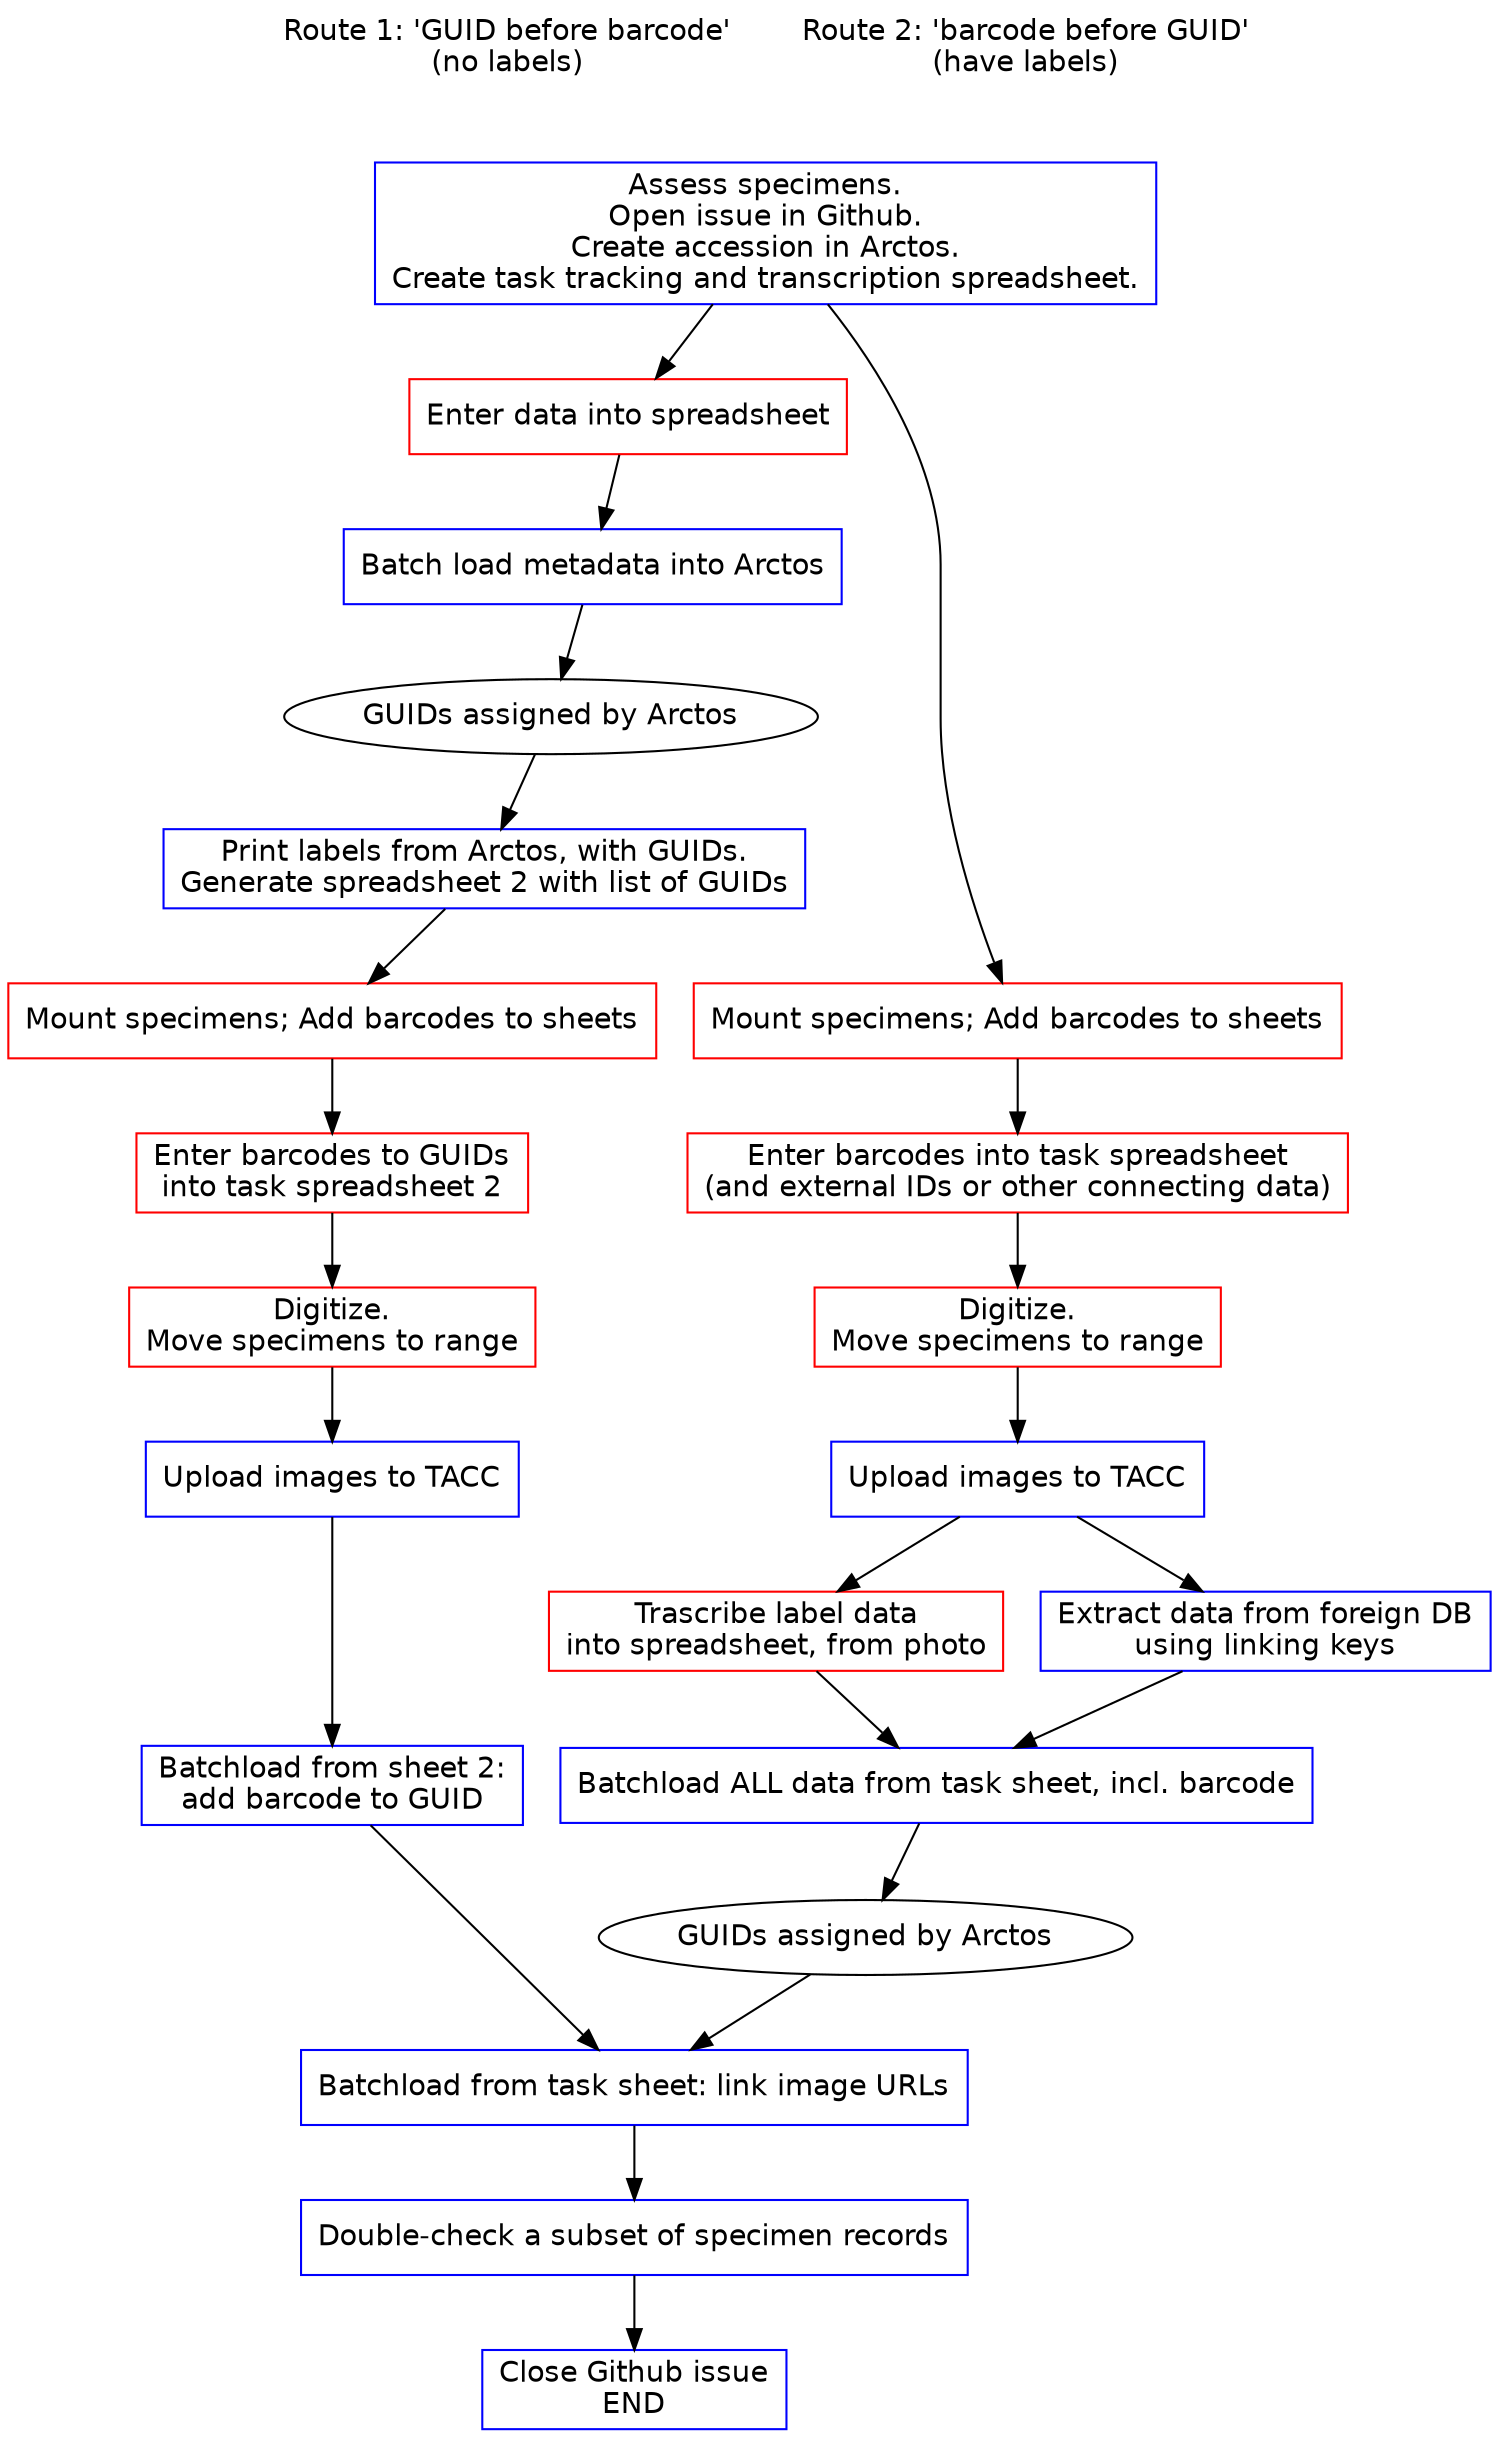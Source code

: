 digraph flow {
    node [fontname="Helvetica",shape=box];
    edge [fontname="Courier", len=1.5];
    overlap=false;
    //rankdir=BT;
    newrank=true;
    ranksep=0.5
    //
    // NODES
    //
    subgraph labels {
        rank=same
        r1 [label="Route 1: 'GUID before barcode'\n(no labels)",
            shape=plaintext]
        r2 [label="Route 2: 'barcode before GUID'\n(have labels)",
            shape=plaintext]
    }
    entry [label="Enter data into spreadsheet",
           color=red]
    entry2 [label="Batch load metadata into Arctos",
           color=blue]
    guid1 [label="GUIDs assigned by Arctos",shape=oval]
    print [label="Print labels from Arctos, with GUIDs.\nGenerate spreadsheet 2 with list of GUIDs",
           color=blue]
    guid2 [label="GUIDs assigned by Arctos",shape=oval]
    accn [label="Assess specimens.\nOpen issue in Github.\nCreate accession in Arctos.\nCreate task tracking and transcription spreadsheet.",color=blue]
    //
    subgraph upload {
        rank=same
        upload1 [label="Upload images to TACC",color=blue]
        upload2 [label="Upload images to TACC",color=blue]
    }
    //
    subgraph tl {
        rank=same
        trans [label="Trascribe label data\ninto spreadsheet, from photo",
               color=red] 
        link  [label="Extract data from foreign DB\nusing linking keys",
               color=blue]
        }
    //
    subgraph bc {
        rank=same
        bc1 [label="Mount specimens; Add barcodes to sheets",
             color=red]
        bc2 [label="Mount specimens; Add barcodes to sheets",
             color=red]
    }
    subgraph table {
        rank=same
        table1 [label="Enter barcodes to GUIDs\ninto task spreadsheet 2",
                color=red]
        table2 [label="Enter barcodes into task spreadsheet\n(and external IDs or other connecting data)",
                color=red]
    }
    subgraph photo {
        rank=same
        photo1 [label="Digitize.\nMove specimens to range",color=red]
        photo2 [label="Digitize.\nMove specimens to range",color=red]
    }
    subgraph batch {
        rank=same
        batch1 [label="Batchload from sheet 2:\nadd barcode to GUID",color=blue]
        batch2 [label="Batchload ALL data from task sheet, incl. barcode",
                color=blue]
    }
    linkp [label="Batchload from task sheet: link image URLs",
           color=blue]
    dc [label="Double-check a subset of specimen records",color=blue]
    issue2 [label="Close Github issue\nEND",color=blue]  
    //
    // EDGES 1
    r1 -> accn [style=invis]
    accn -> entry
    entry -> entry2
    entry2 -> guid1
    guid1 -> print
    print -> bc1
    bc1 -> table1
    table1 -> photo1
    photo1 -> upload1
    upload1 -> batch1
    batch1 -> linkp
    //
    // EDGES 2
    r2 -> accn [style=invis]
    accn -> bc2
    bc2 -> table2
    table2 -> photo2
    photo2 -> upload2
    upload2 -> trans
    trans -> batch2
    upload2 -> link
    link -> batch2
    batch2 -> guid2
    guid2 -> linkp
    //
    // EDGES joint
    linkp -> dc -> issue2
}
//     //
//     icms -> csv1 ;
//     icms -> csv3 [dir=back];
//     //
//     subgraph icms1 {
//         csv1 [label="ICMS export\nCSV [in 1]",color=green]
//         csv3 [label="Arctos final CSVs\n('existing' and 'new')\n[in 4]",
//         color=green]
//     };
//     //
//     csv1 -> nacompare;
//     csv1 -> spectracker ;
//     nacompare -> notes1
//     nacompare -> notes2 ;
//     notes1 -> spectracker
//     notes2 -> spectracker
//     spectracker -> csv2 [dir=back]
//     csv3 -> itis [dir=back];
//     npscheck -> arctos [dir=back]
//     npscheck -> edits2
//     //
//     subgraph ala1 {
//         rank=same;
//         nacompare [shape=diamond];
//         itis [label="ITIS converter",shape=diamond];
//     }
//     //
//     subgraph ala2 {
//         rank=same;
//         spectracker [label="Specimen tracker\nsheet\n[in Processing]",
//                      color=red];
//         npscheck [label="Sheet for\nNPS to check [in 2]",color=green];
//         //invis1 [style=invis,label=""]
//     }
//     //
//     subgraph ala3 {
//         rank=same;
//         notes1 [label="List of pre-existing\ndifferences",style=dashed];
//         notes2 [label="Specimens missing\nin Arctos",style=dashed];
//     }
//     //
//     subgraph ala4 {
//         rank=same;
//         edits1 [label="Edits,\none-by-one",shape=diamond];
//         edits2 [label="Edits,\nbatch",shape=diamond];
//     };
//     //
    
//     nacompare -> csv2 [dir=back];
//     spectracker -> npscheck;
//     npscheck -> spectracker
//     spectracker -> edits1 [dir=both];
//     spectracker -> edits2 [dir=both];
//     itis -> csv4 [dir=back];
//     //
//     subgraph arctos1 {
//         rank=same
//         csv2 [label="Arctos initial CSV",color=lightblue]
//         csv4 [label="Arctos\nfinal CSV",color=lightblue]
//         csv5 [label="Arctos\nbatch CSV [in 3]",color=lightblue]
//     };
//     edits1 -> arctos ;
//     edits2 -> csv5
//     csv2 -> arctos  [dir=back];
//     csv4 -> arctos  [dir=back];
//     csv5 -> arctos
//     //
//     arctos [label="Arctos", shape=parallelogram, color=lightblue,
//                 style=filled];
    
// /*

// */
// }
    
